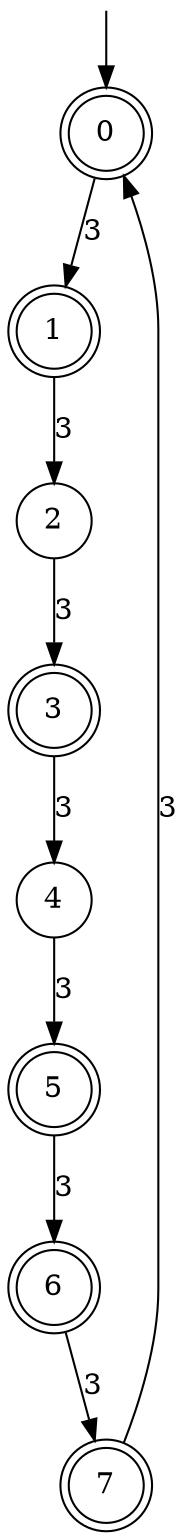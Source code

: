 digraph g {

	s0 [shape="doublecircle" label="0"];
	s1 [shape="doublecircle" label="1"];
	s2 [shape="circle" label="2"];
	s3 [shape="doublecircle" label="3"];
	s4 [shape="circle" label="4"];
	s5 [shape="doublecircle" label="5"];
	s6 [shape="doublecircle" label="6"];
	s7 [shape="doublecircle" label="7"];
	s0 -> s1 [label="3"];
	s1 -> s2 [label="3"];
	s2 -> s3 [label="3"];
	s3 -> s4 [label="3"];
	s4 -> s5 [label="3"];
	s5 -> s6 [label="3"];
	s6 -> s7 [label="3"];
	s7 -> s0 [label="3"];

__start0 [label="" shape="none" width="0" height="0"];
__start0 -> s0;

}
